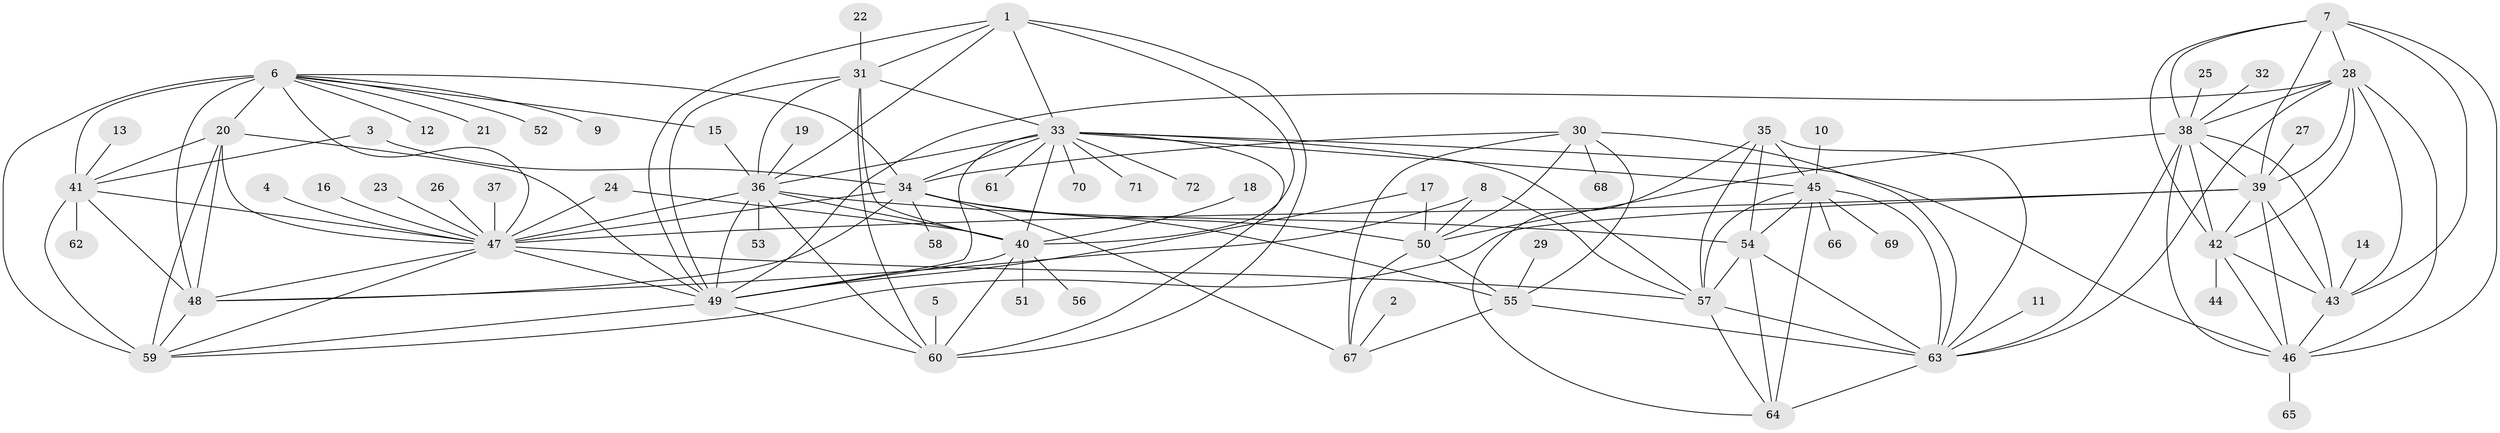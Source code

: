 // original degree distribution, {9: 0.07801418439716312, 10: 0.04964539007092199, 8: 0.04964539007092199, 17: 0.0070921985815602835, 7: 0.014184397163120567, 12: 0.014184397163120567, 11: 0.02127659574468085, 15: 0.0070921985815602835, 6: 0.0070921985815602835, 1: 0.5460992907801419, 2: 0.1702127659574468, 3: 0.02127659574468085, 4: 0.014184397163120567}
// Generated by graph-tools (version 1.1) at 2025/26/03/09/25 03:26:43]
// undirected, 72 vertices, 150 edges
graph export_dot {
graph [start="1"]
  node [color=gray90,style=filled];
  1;
  2;
  3;
  4;
  5;
  6;
  7;
  8;
  9;
  10;
  11;
  12;
  13;
  14;
  15;
  16;
  17;
  18;
  19;
  20;
  21;
  22;
  23;
  24;
  25;
  26;
  27;
  28;
  29;
  30;
  31;
  32;
  33;
  34;
  35;
  36;
  37;
  38;
  39;
  40;
  41;
  42;
  43;
  44;
  45;
  46;
  47;
  48;
  49;
  50;
  51;
  52;
  53;
  54;
  55;
  56;
  57;
  58;
  59;
  60;
  61;
  62;
  63;
  64;
  65;
  66;
  67;
  68;
  69;
  70;
  71;
  72;
  1 -- 31 [weight=1.0];
  1 -- 33 [weight=1.0];
  1 -- 36 [weight=1.0];
  1 -- 40 [weight=1.0];
  1 -- 49 [weight=1.0];
  1 -- 60 [weight=1.0];
  2 -- 67 [weight=1.0];
  3 -- 34 [weight=1.0];
  3 -- 41 [weight=1.0];
  4 -- 47 [weight=1.0];
  5 -- 60 [weight=1.0];
  6 -- 9 [weight=1.0];
  6 -- 12 [weight=1.0];
  6 -- 15 [weight=1.0];
  6 -- 20 [weight=2.0];
  6 -- 21 [weight=1.0];
  6 -- 34 [weight=1.0];
  6 -- 41 [weight=2.0];
  6 -- 47 [weight=2.0];
  6 -- 48 [weight=2.0];
  6 -- 52 [weight=1.0];
  6 -- 59 [weight=2.0];
  7 -- 28 [weight=1.0];
  7 -- 38 [weight=1.0];
  7 -- 39 [weight=1.0];
  7 -- 42 [weight=1.0];
  7 -- 43 [weight=1.0];
  7 -- 46 [weight=1.0];
  8 -- 48 [weight=1.0];
  8 -- 50 [weight=1.0];
  8 -- 57 [weight=1.0];
  10 -- 45 [weight=1.0];
  11 -- 63 [weight=1.0];
  13 -- 41 [weight=1.0];
  14 -- 43 [weight=1.0];
  15 -- 36 [weight=1.0];
  16 -- 47 [weight=1.0];
  17 -- 49 [weight=1.0];
  17 -- 50 [weight=1.0];
  18 -- 40 [weight=1.0];
  19 -- 36 [weight=1.0];
  20 -- 41 [weight=1.0];
  20 -- 47 [weight=1.0];
  20 -- 48 [weight=1.0];
  20 -- 49 [weight=1.0];
  20 -- 59 [weight=1.0];
  22 -- 31 [weight=1.0];
  23 -- 47 [weight=1.0];
  24 -- 40 [weight=1.0];
  24 -- 47 [weight=1.0];
  25 -- 38 [weight=1.0];
  26 -- 47 [weight=1.0];
  27 -- 39 [weight=1.0];
  28 -- 38 [weight=1.0];
  28 -- 39 [weight=1.0];
  28 -- 42 [weight=1.0];
  28 -- 43 [weight=1.0];
  28 -- 46 [weight=1.0];
  28 -- 49 [weight=1.0];
  28 -- 63 [weight=1.0];
  29 -- 55 [weight=1.0];
  30 -- 34 [weight=2.0];
  30 -- 50 [weight=1.0];
  30 -- 55 [weight=2.0];
  30 -- 63 [weight=1.0];
  30 -- 67 [weight=1.0];
  30 -- 68 [weight=1.0];
  31 -- 33 [weight=1.0];
  31 -- 36 [weight=1.0];
  31 -- 40 [weight=1.0];
  31 -- 49 [weight=1.0];
  31 -- 60 [weight=1.0];
  32 -- 38 [weight=1.0];
  33 -- 34 [weight=1.0];
  33 -- 36 [weight=1.0];
  33 -- 40 [weight=1.0];
  33 -- 45 [weight=1.0];
  33 -- 46 [weight=1.0];
  33 -- 49 [weight=1.0];
  33 -- 57 [weight=1.0];
  33 -- 60 [weight=1.0];
  33 -- 61 [weight=1.0];
  33 -- 70 [weight=1.0];
  33 -- 71 [weight=1.0];
  33 -- 72 [weight=1.0];
  34 -- 47 [weight=1.0];
  34 -- 48 [weight=1.0];
  34 -- 50 [weight=2.0];
  34 -- 55 [weight=4.0];
  34 -- 58 [weight=1.0];
  34 -- 67 [weight=2.0];
  35 -- 45 [weight=1.0];
  35 -- 54 [weight=1.0];
  35 -- 57 [weight=1.0];
  35 -- 63 [weight=2.0];
  35 -- 64 [weight=1.0];
  36 -- 40 [weight=1.0];
  36 -- 47 [weight=1.0];
  36 -- 49 [weight=1.0];
  36 -- 53 [weight=1.0];
  36 -- 54 [weight=1.0];
  36 -- 60 [weight=1.0];
  37 -- 47 [weight=1.0];
  38 -- 39 [weight=1.0];
  38 -- 42 [weight=1.0];
  38 -- 43 [weight=1.0];
  38 -- 46 [weight=1.0];
  38 -- 50 [weight=1.0];
  38 -- 63 [weight=1.0];
  39 -- 42 [weight=1.0];
  39 -- 43 [weight=1.0];
  39 -- 46 [weight=1.0];
  39 -- 47 [weight=1.0];
  39 -- 59 [weight=1.0];
  40 -- 49 [weight=1.0];
  40 -- 51 [weight=1.0];
  40 -- 56 [weight=1.0];
  40 -- 60 [weight=1.0];
  41 -- 47 [weight=1.0];
  41 -- 48 [weight=1.0];
  41 -- 59 [weight=1.0];
  41 -- 62 [weight=1.0];
  42 -- 43 [weight=1.0];
  42 -- 44 [weight=1.0];
  42 -- 46 [weight=1.0];
  43 -- 46 [weight=1.0];
  45 -- 54 [weight=1.0];
  45 -- 57 [weight=1.0];
  45 -- 63 [weight=2.0];
  45 -- 64 [weight=1.0];
  45 -- 66 [weight=1.0];
  45 -- 69 [weight=1.0];
  46 -- 65 [weight=1.0];
  47 -- 48 [weight=1.0];
  47 -- 49 [weight=1.0];
  47 -- 57 [weight=1.0];
  47 -- 59 [weight=1.0];
  48 -- 59 [weight=1.0];
  49 -- 59 [weight=1.0];
  49 -- 60 [weight=1.0];
  50 -- 55 [weight=2.0];
  50 -- 67 [weight=1.0];
  54 -- 57 [weight=1.0];
  54 -- 63 [weight=2.0];
  54 -- 64 [weight=1.0];
  55 -- 63 [weight=1.0];
  55 -- 67 [weight=2.0];
  57 -- 63 [weight=2.0];
  57 -- 64 [weight=1.0];
  63 -- 64 [weight=2.0];
}
